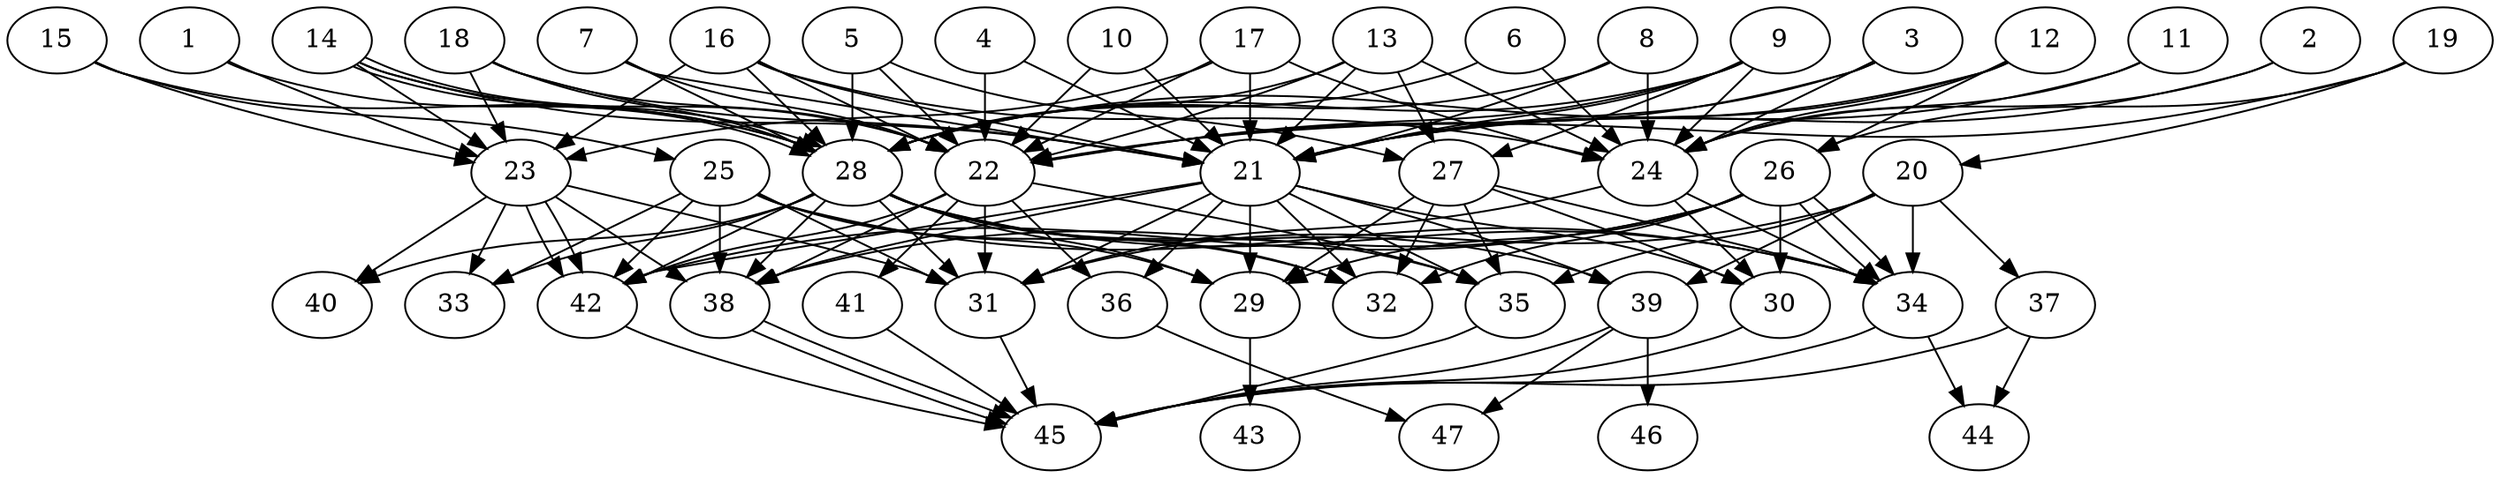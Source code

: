 // DAG (tier=3-complex, mode=data, n=47, ccr=0.531, fat=0.710, density=0.736, regular=0.369, jump=0.252, mindata=4194304, maxdata=33554432)
// DAG automatically generated by daggen at Sun Aug 24 16:33:35 2025
// /home/ermia/Project/Environments/daggen/bin/daggen --dot --ccr 0.531 --fat 0.710 --regular 0.369 --density 0.736 --jump 0.252 --mindata 4194304 --maxdata 33554432 -n 47 
digraph G {
  1 [size="9182898984845312000000", alpha="0.08", expect_size="4591449492422656000000"]
  1 -> 23 [size ="3508136837120000"]
  1 -> 28 [size ="3508136837120000"]
  2 [size="7300634304144045056", alpha="0.10", expect_size="3650317152072022528"]
  2 -> 21 [size ="7224166163939328"]
  2 -> 24 [size ="7224166163939328"]
  3 [size="7663152326331792384", alpha="0.14", expect_size="3831576163165896192"]
  3 -> 21 [size ="3488949876031488"]
  3 -> 22 [size ="3488949876031488"]
  3 -> 24 [size ="3488949876031488"]
  4 [size="976947444203913216000", alpha="0.12", expect_size="488473722101956608000"]
  4 -> 21 [size ="787657575628800"]
  4 -> 22 [size ="787657575628800"]
  5 [size="184871147393433472", alpha="0.11", expect_size="92435573696716736"]
  5 -> 22 [size ="5537573887803392"]
  5 -> 27 [size ="5537573887803392"]
  5 -> 28 [size ="5537573887803392"]
  6 [size="271159260588067776", alpha="0.20", expect_size="135579630294033888"]
  6 -> 24 [size ="5749488169779200"]
  6 -> 28 [size ="5749488169779200"]
  7 [size="639720632759943296", alpha="0.16", expect_size="319860316379971648"]
  7 -> 21 [size ="329359869083648"]
  7 -> 22 [size ="329359869083648"]
  7 -> 28 [size ="329359869083648"]
  8 [size="5820896360521312256", alpha="0.08", expect_size="2910448180260656128"]
  8 -> 21 [size ="6341116861349888"]
  8 -> 24 [size ="6341116861349888"]
  8 -> 28 [size ="6341116861349888"]
  9 [size="90029967616820720", alpha="0.04", expect_size="45014983808410360"]
  9 -> 21 [size ="1593130549772288"]
  9 -> 22 [size ="1593130549772288"]
  9 -> 24 [size ="1593130549772288"]
  9 -> 27 [size ="1593130549772288"]
  9 -> 28 [size ="1593130549772288"]
  10 [size="424749793594555072", alpha="0.13", expect_size="212374896797277536"]
  10 -> 21 [size ="363196527411200"]
  10 -> 22 [size ="363196527411200"]
  11 [size="35935118240845632897024", alpha="0.04", expect_size="17967559120422816448512"]
  11 -> 21 [size ="8711695874654208"]
  11 -> 24 [size ="8711695874654208"]
  12 [size="759764856256325484544", alpha="0.18", expect_size="379882428128162742272"]
  12 -> 21 [size ="666105144147968"]
  12 -> 24 [size ="666105144147968"]
  12 -> 26 [size ="666105144147968"]
  12 -> 28 [size ="666105144147968"]
  13 [size="821203892690747392000", alpha="0.19", expect_size="410601946345373696000"]
  13 -> 21 [size ="701547885363200"]
  13 -> 22 [size ="701547885363200"]
  13 -> 24 [size ="701547885363200"]
  13 -> 27 [size ="701547885363200"]
  13 -> 28 [size ="701547885363200"]
  14 [size="121891725576253734912", alpha="0.02", expect_size="60945862788126867456"]
  14 -> 21 [size ="196670612570112"]
  14 -> 22 [size ="196670612570112"]
  14 -> 23 [size ="196670612570112"]
  14 -> 28 [size ="196670612570112"]
  14 -> 28 [size ="196670612570112"]
  15 [size="163682261853095616", alpha="0.08", expect_size="81841130926547808"]
  15 -> 23 [size ="3705015420059648"]
  15 -> 25 [size ="3705015420059648"]
  15 -> 28 [size ="3705015420059648"]
  16 [size="23618796462590778146816", alpha="0.03", expect_size="11809398231295389073408"]
  16 -> 21 [size ="6585597179199488"]
  16 -> 22 [size ="6585597179199488"]
  16 -> 23 [size ="6585597179199488"]
  16 -> 24 [size ="6585597179199488"]
  16 -> 28 [size ="6585597179199488"]
  17 [size="137193289578601664", alpha="0.13", expect_size="68596644789300832"]
  17 -> 21 [size ="3457542659244032"]
  17 -> 22 [size ="3457542659244032"]
  17 -> 23 [size ="3457542659244032"]
  17 -> 24 [size ="3457542659244032"]
  18 [size="108894463586578528", alpha="0.17", expect_size="54447231793289264"]
  18 -> 21 [size ="7259658431496192"]
  18 -> 22 [size ="7259658431496192"]
  18 -> 23 [size ="7259658431496192"]
  18 -> 28 [size ="7259658431496192"]
  19 [size="24848335206550446538752", alpha="0.00", expect_size="12424167603275223269376"]
  19 -> 20 [size ="6812212471529472"]
  19 -> 22 [size ="6812212471529472"]
  19 -> 26 [size ="6812212471529472"]
  20 [size="103391993674673232", alpha="0.11", expect_size="51695996837336616"]
  20 -> 31 [size ="1949340834725888"]
  20 -> 34 [size ="1949340834725888"]
  20 -> 35 [size ="1949340834725888"]
  20 -> 37 [size ="1949340834725888"]
  20 -> 39 [size ="1949340834725888"]
  21 [size="16542879194767664", alpha="0.03", expect_size="8271439597383832"]
  21 -> 29 [size ="517058706014208"]
  21 -> 30 [size ="517058706014208"]
  21 -> 31 [size ="517058706014208"]
  21 -> 32 [size ="517058706014208"]
  21 -> 35 [size ="517058706014208"]
  21 -> 36 [size ="517058706014208"]
  21 -> 38 [size ="517058706014208"]
  21 -> 39 [size ="517058706014208"]
  21 -> 42 [size ="517058706014208"]
  22 [size="3927703351142633177088", alpha="0.20", expect_size="1963851675571316588544"]
  22 -> 31 [size ="1991509763162112"]
  22 -> 35 [size ="1991509763162112"]
  22 -> 36 [size ="1991509763162112"]
  22 -> 38 [size ="1991509763162112"]
  22 -> 41 [size ="1991509763162112"]
  22 -> 42 [size ="1991509763162112"]
  23 [size="283601793343482432", alpha="0.18", expect_size="141800896671741216"]
  23 -> 31 [size ="360222002511872"]
  23 -> 33 [size ="360222002511872"]
  23 -> 38 [size ="360222002511872"]
  23 -> 40 [size ="360222002511872"]
  23 -> 42 [size ="360222002511872"]
  23 -> 42 [size ="360222002511872"]
  24 [size="128314097963814080", alpha="0.09", expect_size="64157048981907040"]
  24 -> 30 [size ="7019346664620032"]
  24 -> 31 [size ="7019346664620032"]
  24 -> 34 [size ="7019346664620032"]
  25 [size="192330936068940960", alpha="0.13", expect_size="96165468034470480"]
  25 -> 29 [size ="5488542406934528"]
  25 -> 31 [size ="5488542406934528"]
  25 -> 32 [size ="5488542406934528"]
  25 -> 33 [size ="5488542406934528"]
  25 -> 34 [size ="5488542406934528"]
  25 -> 38 [size ="5488542406934528"]
  25 -> 42 [size ="5488542406934528"]
  26 [size="116006805578553744", alpha="0.09", expect_size="58003402789276872"]
  26 -> 29 [size ="3886657044480000"]
  26 -> 30 [size ="3886657044480000"]
  26 -> 32 [size ="3886657044480000"]
  26 -> 34 [size ="3886657044480000"]
  26 -> 34 [size ="3886657044480000"]
  26 -> 38 [size ="3886657044480000"]
  26 -> 42 [size ="3886657044480000"]
  27 [size="10397547632478098", alpha="0.09", expect_size="5198773816239049"]
  27 -> 29 [size ="273024234291200"]
  27 -> 30 [size ="273024234291200"]
  27 -> 32 [size ="273024234291200"]
  27 -> 34 [size ="273024234291200"]
  27 -> 35 [size ="273024234291200"]
  28 [size="2414869317081622016", alpha="0.09", expect_size="1207434658540811008"]
  28 -> 29 [size ="1617499749613568"]
  28 -> 31 [size ="1617499749613568"]
  28 -> 32 [size ="1617499749613568"]
  28 -> 33 [size ="1617499749613568"]
  28 -> 34 [size ="1617499749613568"]
  28 -> 35 [size ="1617499749613568"]
  28 -> 38 [size ="1617499749613568"]
  28 -> 39 [size ="1617499749613568"]
  28 -> 40 [size ="1617499749613568"]
  28 -> 42 [size ="1617499749613568"]
  29 [size="12449143639180847104", alpha="0.05", expect_size="6224571819590423552"]
  29 -> 43 [size ="6751153068965888"]
  30 [size="34032786642275194109952", alpha="0.01", expect_size="17016393321137597054976"]
  30 -> 45 [size ="8401464456118272"]
  31 [size="196763653104467968000", alpha="0.18", expect_size="98381826552233984000"]
  31 -> 45 [size ="270636626739200"]
  32 [size="21230885805688465915904", alpha="0.11", expect_size="10615442902844232957952"]
  33 [size="104775205549774176", alpha="0.03", expect_size="52387602774887088"]
  34 [size="297755630316752384", alpha="0.18", expect_size="148877815158376192"]
  34 -> 44 [size ="6471862880043008"]
  34 -> 45 [size ="6471862880043008"]
  35 [size="532327706113700992", alpha="0.11", expect_size="266163853056850496"]
  35 -> 45 [size ="887529792339968"]
  36 [size="77720415529757680", alpha="0.07", expect_size="38860207764878840"]
  36 -> 47 [size ="2892768686899200"]
  37 [size="310368857175468416", alpha="0.16", expect_size="155184428587734208"]
  37 -> 44 [size ="6909612523520000"]
  37 -> 45 [size ="6909612523520000"]
  38 [size="8323444466995276283904", alpha="0.12", expect_size="4161722233497638141952"]
  38 -> 45 [size ="3285680859906048"]
  38 -> 45 [size ="3285680859906048"]
  39 [size="125818525908155568", alpha="0.05", expect_size="62909262954077784"]
  39 -> 45 [size ="2303773347151872"]
  39 -> 46 [size ="2303773347151872"]
  39 -> 47 [size ="2303773347151872"]
  40 [size="27996631606231929192448", alpha="0.09", expect_size="13998315803115964596224"]
  41 [size="88845516992868992", alpha="0.03", expect_size="44422758496434496"]
  41 -> 45 [size ="1429476818812928"]
  42 [size="80367248929681584", alpha="0.17", expect_size="40183624464840792"]
  42 -> 45 [size ="4288357911756800"]
  43 [size="1583864074440491776", alpha="0.16", expect_size="791932037220245888"]
  44 [size="14322676899787785109504", alpha="0.11", expect_size="7161338449893892554752"]
  45 [size="21157539560032344", alpha="0.13", expect_size="10578769780016172"]
  46 [size="3289964809735494656", alpha="0.20", expect_size="1644982404867747328"]
  47 [size="658835591970580864", alpha="0.19", expect_size="329417795985290432"]
}